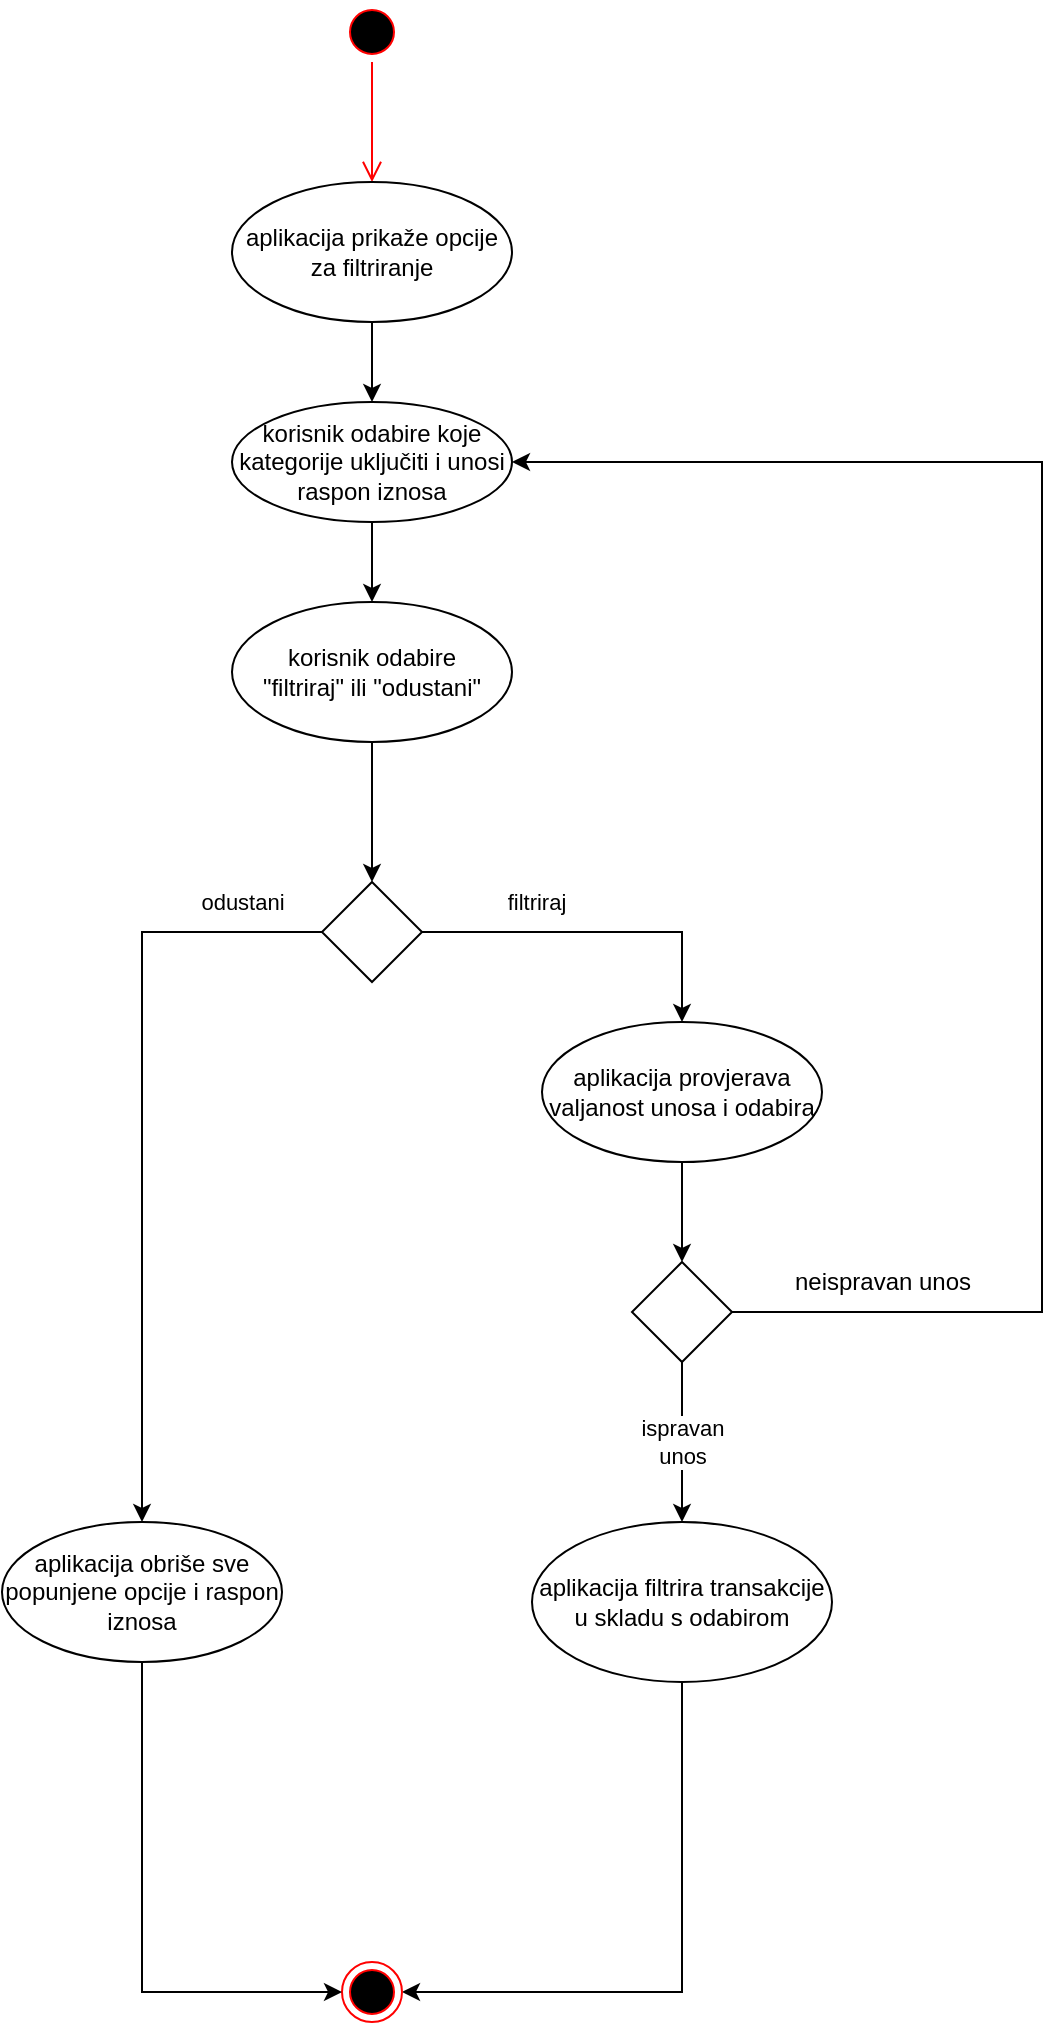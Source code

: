 <mxfile version="12.3.2" type="device" pages="1"><diagram id="7dIDWJJJFHai2RT10TWG" name="Page-1"><mxGraphModel dx="1024" dy="592" grid="1" gridSize="10" guides="1" tooltips="1" connect="1" arrows="1" fold="1" page="1" pageScale="1" pageWidth="827" pageHeight="1169" math="0" shadow="0"><root><mxCell id="0"/><mxCell id="1" parent="0"/><mxCell id="QpMEe2Ye2U_tlmtPJe9w-1" value="" style="ellipse;html=1;shape=startState;fillColor=#000000;strokeColor=#ff0000;" parent="1" vertex="1"><mxGeometry x="370" y="130" width="30" height="30" as="geometry"/></mxCell><mxCell id="QpMEe2Ye2U_tlmtPJe9w-2" value="" style="edgeStyle=orthogonalEdgeStyle;html=1;verticalAlign=bottom;endArrow=open;endSize=8;strokeColor=#ff0000;" parent="1" source="QpMEe2Ye2U_tlmtPJe9w-1" edge="1"><mxGeometry relative="1" as="geometry"><mxPoint x="385" y="220" as="targetPoint"/></mxGeometry></mxCell><mxCell id="QpMEe2Ye2U_tlmtPJe9w-7" style="edgeStyle=orthogonalEdgeStyle;rounded=0;orthogonalLoop=1;jettySize=auto;html=1;exitX=0.5;exitY=1;exitDx=0;exitDy=0;" parent="1" source="QpMEe2Ye2U_tlmtPJe9w-3" target="QpMEe2Ye2U_tlmtPJe9w-4" edge="1"><mxGeometry relative="1" as="geometry"/></mxCell><mxCell id="QpMEe2Ye2U_tlmtPJe9w-3" value="aplikacija prikaže opcije za filtriranje" style="ellipse;whiteSpace=wrap;html=1;" parent="1" vertex="1"><mxGeometry x="315" y="220" width="140" height="70" as="geometry"/></mxCell><mxCell id="QpMEe2Ye2U_tlmtPJe9w-4" value="korisnik odabire koje kategorije uključiti i unosi raspon iznosa" style="ellipse;whiteSpace=wrap;html=1;" parent="1" vertex="1"><mxGeometry x="315" y="330" width="140" height="60" as="geometry"/></mxCell><mxCell id="ifJfoir2Y0XBlps4Hf6C-21" style="edgeStyle=orthogonalEdgeStyle;rounded=0;orthogonalLoop=1;jettySize=auto;html=1;exitX=0.5;exitY=1;exitDx=0;exitDy=0;entryX=1;entryY=0.5;entryDx=0;entryDy=0;" parent="1" source="QpMEe2Ye2U_tlmtPJe9w-5" target="QpMEe2Ye2U_tlmtPJe9w-6" edge="1"><mxGeometry relative="1" as="geometry"/></mxCell><mxCell id="QpMEe2Ye2U_tlmtPJe9w-5" value="aplikacija filtrira transakcije u skladu s odabirom" style="ellipse;whiteSpace=wrap;html=1;" parent="1" vertex="1"><mxGeometry x="465" y="890" width="150" height="80" as="geometry"/></mxCell><mxCell id="QpMEe2Ye2U_tlmtPJe9w-6" value="" style="ellipse;html=1;shape=endState;fillColor=#000000;strokeColor=#ff0000;" parent="1" vertex="1"><mxGeometry x="370" y="1110" width="30" height="30" as="geometry"/></mxCell><mxCell id="3Iz4dqDMEDflMUQ5piSB-3" style="edgeStyle=orthogonalEdgeStyle;rounded=0;orthogonalLoop=1;jettySize=auto;html=1;exitX=0.5;exitY=1;exitDx=0;exitDy=0;entryX=0.5;entryY=0;entryDx=0;entryDy=0;entryPerimeter=0;" edge="1" parent="1" source="ifJfoir2Y0XBlps4Hf6C-3" target="3Iz4dqDMEDflMUQ5piSB-2"><mxGeometry relative="1" as="geometry"/></mxCell><mxCell id="ifJfoir2Y0XBlps4Hf6C-3" value="aplikacija provjerava valjanost unosa i odabira" style="ellipse;whiteSpace=wrap;html=1;strokeWidth=1;" parent="1" vertex="1"><mxGeometry x="470" y="640" width="140" height="70" as="geometry"/></mxCell><mxCell id="ifJfoir2Y0XBlps4Hf6C-5" style="edgeStyle=orthogonalEdgeStyle;rounded=0;orthogonalLoop=1;jettySize=auto;html=1;exitX=0.5;exitY=1;exitDx=0;exitDy=0;" parent="1" source="QpMEe2Ye2U_tlmtPJe9w-4" target="ifJfoir2Y0XBlps4Hf6C-10" edge="1"><mxGeometry relative="1" as="geometry"><mxPoint x="385" y="290" as="sourcePoint"/><mxPoint x="385" y="320" as="targetPoint"/></mxGeometry></mxCell><mxCell id="ifJfoir2Y0XBlps4Hf6C-13" style="edgeStyle=orthogonalEdgeStyle;rounded=0;orthogonalLoop=1;jettySize=auto;html=1;exitX=0.5;exitY=1;exitDx=0;exitDy=0;entryX=0.5;entryY=0;entryDx=0;entryDy=0;entryPerimeter=0;" parent="1" source="ifJfoir2Y0XBlps4Hf6C-10" target="ifJfoir2Y0XBlps4Hf6C-12" edge="1"><mxGeometry relative="1" as="geometry"/></mxCell><mxCell id="ifJfoir2Y0XBlps4Hf6C-10" value="korisnik odabire &quot;filtriraj&quot;&amp;nbsp;ili &quot;odustani&quot;" style="ellipse;whiteSpace=wrap;html=1;strokeWidth=1;" parent="1" vertex="1"><mxGeometry x="315" y="430" width="140" height="70" as="geometry"/></mxCell><mxCell id="ifJfoir2Y0XBlps4Hf6C-14" value="filtriraj" style="edgeStyle=orthogonalEdgeStyle;rounded=0;orthogonalLoop=1;jettySize=auto;html=1;exitX=1;exitY=0.5;exitDx=0;exitDy=0;exitPerimeter=0;entryX=0.5;entryY=0;entryDx=0;entryDy=0;" parent="1" source="ifJfoir2Y0XBlps4Hf6C-12" target="ifJfoir2Y0XBlps4Hf6C-3" edge="1"><mxGeometry x="-0.351" y="15" relative="1" as="geometry"><mxPoint as="offset"/></mxGeometry></mxCell><mxCell id="ifJfoir2Y0XBlps4Hf6C-18" value="odustani" style="edgeStyle=orthogonalEdgeStyle;rounded=0;orthogonalLoop=1;jettySize=auto;html=1;exitX=0;exitY=0.5;exitDx=0;exitDy=0;exitPerimeter=0;" parent="1" source="ifJfoir2Y0XBlps4Hf6C-12" target="ifJfoir2Y0XBlps4Hf6C-17" edge="1"><mxGeometry x="-0.792" y="-15" relative="1" as="geometry"><mxPoint as="offset"/></mxGeometry></mxCell><mxCell id="ifJfoir2Y0XBlps4Hf6C-12" value="" style="strokeWidth=1;html=1;shape=mxgraph.flowchart.decision;whiteSpace=wrap;" parent="1" vertex="1"><mxGeometry x="360" y="570" width="50" height="50" as="geometry"/></mxCell><mxCell id="ifJfoir2Y0XBlps4Hf6C-20" style="edgeStyle=orthogonalEdgeStyle;rounded=0;orthogonalLoop=1;jettySize=auto;html=1;exitX=0.5;exitY=1;exitDx=0;exitDy=0;entryX=0;entryY=0.5;entryDx=0;entryDy=0;" parent="1" source="ifJfoir2Y0XBlps4Hf6C-17" target="QpMEe2Ye2U_tlmtPJe9w-6" edge="1"><mxGeometry relative="1" as="geometry"/></mxCell><mxCell id="ifJfoir2Y0XBlps4Hf6C-17" value="aplikacija obriše sve popunjene opcije i raspon iznosa" style="ellipse;whiteSpace=wrap;html=1;strokeWidth=1;" parent="1" vertex="1"><mxGeometry x="200" y="890" width="140" height="70" as="geometry"/></mxCell><mxCell id="3Iz4dqDMEDflMUQ5piSB-4" value="ispravan&lt;br&gt;unos" style="edgeStyle=orthogonalEdgeStyle;rounded=0;orthogonalLoop=1;jettySize=auto;html=1;exitX=0.5;exitY=1;exitDx=0;exitDy=0;exitPerimeter=0;entryX=0.5;entryY=0;entryDx=0;entryDy=0;" edge="1" parent="1" source="3Iz4dqDMEDflMUQ5piSB-2" target="QpMEe2Ye2U_tlmtPJe9w-5"><mxGeometry relative="1" as="geometry"/></mxCell><mxCell id="3Iz4dqDMEDflMUQ5piSB-5" style="edgeStyle=orthogonalEdgeStyle;rounded=0;orthogonalLoop=1;jettySize=auto;html=1;exitX=1;exitY=0.5;exitDx=0;exitDy=0;exitPerimeter=0;entryX=1;entryY=0.5;entryDx=0;entryDy=0;" edge="1" parent="1" source="3Iz4dqDMEDflMUQ5piSB-2" target="QpMEe2Ye2U_tlmtPJe9w-4"><mxGeometry relative="1" as="geometry"><Array as="points"><mxPoint x="720" y="785"/><mxPoint x="720" y="360"/></Array></mxGeometry></mxCell><mxCell id="3Iz4dqDMEDflMUQ5piSB-6" value="neispravan unos" style="text;html=1;align=center;verticalAlign=middle;resizable=0;points=[];;labelBackgroundColor=#ffffff;" vertex="1" connectable="0" parent="3Iz4dqDMEDflMUQ5piSB-5"><mxGeometry x="-0.792" y="2" relative="1" as="geometry"><mxPoint x="-13" y="-13" as="offset"/></mxGeometry></mxCell><mxCell id="3Iz4dqDMEDflMUQ5piSB-2" value="" style="strokeWidth=1;html=1;shape=mxgraph.flowchart.decision;whiteSpace=wrap;" vertex="1" parent="1"><mxGeometry x="515" y="760" width="50" height="50" as="geometry"/></mxCell></root></mxGraphModel></diagram></mxfile>